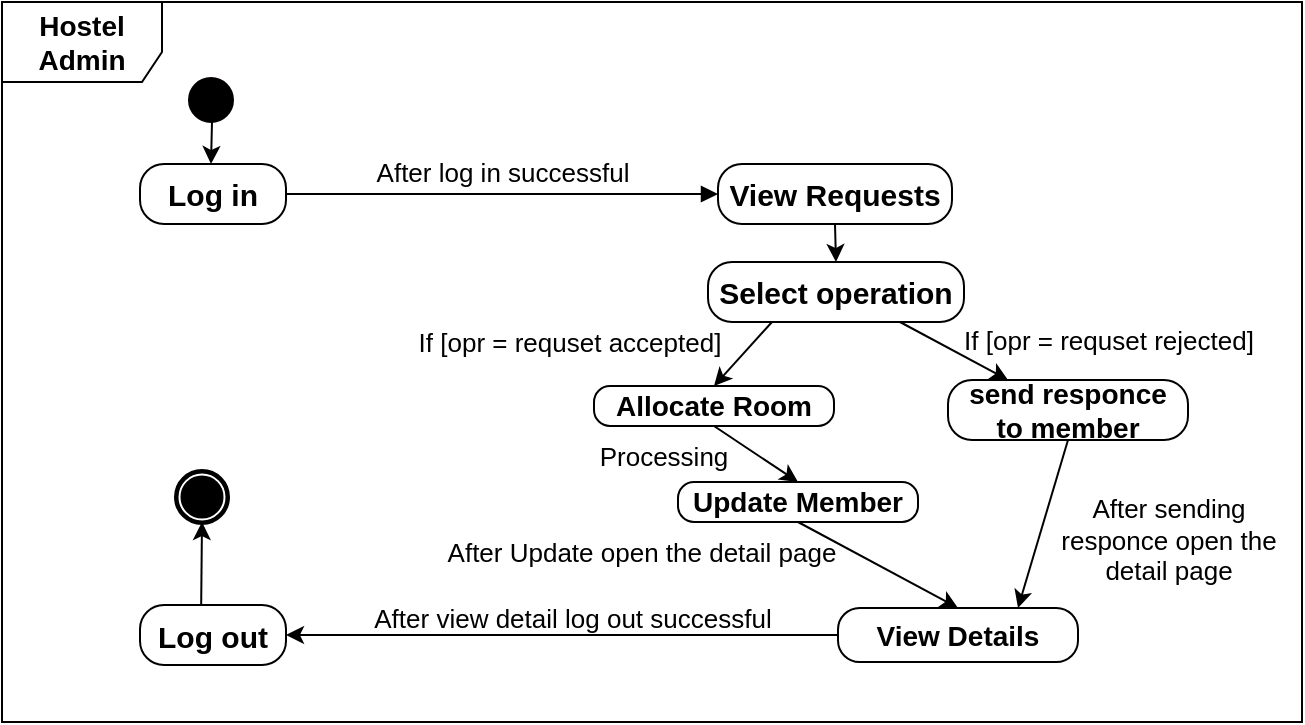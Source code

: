 <mxfile version="24.7.7">
  <diagram id="7TUtZL8wdUX0GROEVt0A" name="Page-1">
    <mxGraphModel dx="1050" dy="557" grid="1" gridSize="10" guides="1" tooltips="1" connect="1" arrows="1" fold="1" page="1" pageScale="1" pageWidth="850" pageHeight="1100" math="0" shadow="0">
      <root>
        <mxCell id="0" />
        <mxCell id="1" parent="0" />
        <mxCell id="aHINP1n0jCYyxbckYGxR-1" value="&lt;span style=&quot;font-size: 14px;&quot;&gt;&lt;b&gt;Hostel&lt;/b&gt;&lt;/span&gt;&lt;div&gt;&lt;span style=&quot;font-size: 14px;&quot;&gt;&lt;b&gt;Admin&lt;/b&gt;&lt;/span&gt;&lt;/div&gt;" style="shape=umlFrame;whiteSpace=wrap;html=1;pointerEvents=0;width=80;height=40;" vertex="1" parent="1">
          <mxGeometry x="100" y="120" width="650" height="360" as="geometry" />
        </mxCell>
        <mxCell id="aHINP1n0jCYyxbckYGxR-2" value="&lt;span style=&quot;font-size: 15px;&quot;&gt;&lt;b&gt;Log in&lt;/b&gt;&lt;/span&gt;" style="rounded=1;whiteSpace=wrap;html=1;arcSize=40;" vertex="1" parent="1">
          <mxGeometry x="169" y="201" width="73" height="30" as="geometry" />
        </mxCell>
        <mxCell id="aHINP1n0jCYyxbckYGxR-3" value="&lt;span style=&quot;font-size: 15px;&quot;&gt;&lt;b&gt;View Requests&lt;/b&gt;&lt;/span&gt;" style="rounded=1;whiteSpace=wrap;html=1;arcSize=40;" vertex="1" parent="1">
          <mxGeometry x="458" y="201" width="117" height="30" as="geometry" />
        </mxCell>
        <mxCell id="aHINP1n0jCYyxbckYGxR-5" value="&lt;span style=&quot;font-size: 15px;&quot;&gt;&lt;b&gt;Select operation&lt;/b&gt;&lt;/span&gt;" style="rounded=1;whiteSpace=wrap;html=1;arcSize=40;" vertex="1" parent="1">
          <mxGeometry x="453" y="250" width="128" height="30" as="geometry" />
        </mxCell>
        <mxCell id="aHINP1n0jCYyxbckYGxR-6" value="&lt;span style=&quot;font-size: 13px;&quot;&gt;After log in successful&lt;/span&gt;" style="html=1;verticalAlign=bottom;endArrow=block;curved=0;rounded=0;exitX=1;exitY=0.5;exitDx=0;exitDy=0;entryX=0;entryY=0.5;entryDx=0;entryDy=0;" edge="1" parent="1" source="aHINP1n0jCYyxbckYGxR-2" target="aHINP1n0jCYyxbckYGxR-3">
          <mxGeometry width="80" relative="1" as="geometry">
            <mxPoint x="369" y="296" as="sourcePoint" />
            <mxPoint x="449" y="296" as="targetPoint" />
          </mxGeometry>
        </mxCell>
        <mxCell id="aHINP1n0jCYyxbckYGxR-19" value="" style="endArrow=classic;html=1;rounded=0;exitX=0.5;exitY=1;exitDx=0;exitDy=0;entryX=0.5;entryY=0;entryDx=0;entryDy=0;" edge="1" parent="1" source="aHINP1n0jCYyxbckYGxR-3" target="aHINP1n0jCYyxbckYGxR-5">
          <mxGeometry width="50" height="50" relative="1" as="geometry">
            <mxPoint x="400" y="320" as="sourcePoint" />
            <mxPoint x="450" y="270" as="targetPoint" />
          </mxGeometry>
        </mxCell>
        <mxCell id="aHINP1n0jCYyxbckYGxR-20" value="&lt;b style=&quot;&quot;&gt;&lt;font style=&quot;font-size: 14px;&quot;&gt;Allocate Room&lt;/font&gt;&lt;/b&gt;" style="rounded=1;whiteSpace=wrap;html=1;arcSize=40;" vertex="1" parent="1">
          <mxGeometry x="396" y="312" width="120" height="20" as="geometry" />
        </mxCell>
        <mxCell id="aHINP1n0jCYyxbckYGxR-21" value="&lt;b style=&quot;&quot;&gt;&lt;font style=&quot;font-size: 14px;&quot;&gt;send responce&lt;/font&gt;&lt;/b&gt;&lt;div&gt;&lt;b style=&quot;&quot;&gt;&lt;font style=&quot;font-size: 14px;&quot;&gt;to member&lt;/font&gt;&lt;/b&gt;&lt;/div&gt;" style="rounded=1;whiteSpace=wrap;html=1;arcSize=40;" vertex="1" parent="1">
          <mxGeometry x="573" y="309" width="120" height="30" as="geometry" />
        </mxCell>
        <mxCell id="aHINP1n0jCYyxbckYGxR-22" value="" style="endArrow=classic;html=1;rounded=0;entryX=0.5;entryY=0;entryDx=0;entryDy=0;exitX=0.25;exitY=1;exitDx=0;exitDy=0;" edge="1" parent="1" source="aHINP1n0jCYyxbckYGxR-5" target="aHINP1n0jCYyxbckYGxR-20">
          <mxGeometry width="50" height="50" relative="1" as="geometry">
            <mxPoint x="400" y="320" as="sourcePoint" />
            <mxPoint x="450" y="270" as="targetPoint" />
          </mxGeometry>
        </mxCell>
        <mxCell id="aHINP1n0jCYyxbckYGxR-23" value="" style="endArrow=classic;html=1;rounded=0;entryX=0.25;entryY=0;entryDx=0;entryDy=0;exitX=0.75;exitY=1;exitDx=0;exitDy=0;" edge="1" parent="1" source="aHINP1n0jCYyxbckYGxR-5" target="aHINP1n0jCYyxbckYGxR-21">
          <mxGeometry width="50" height="50" relative="1" as="geometry">
            <mxPoint x="550" y="294" as="sourcePoint" />
            <mxPoint x="500" y="322" as="targetPoint" />
          </mxGeometry>
        </mxCell>
        <mxCell id="aHINP1n0jCYyxbckYGxR-24" value="&lt;font style=&quot;font-size: 13px;&quot;&gt;If [opr = requset accepted]&lt;/font&gt;" style="text;html=1;align=center;verticalAlign=middle;whiteSpace=wrap;rounded=0;" vertex="1" parent="1">
          <mxGeometry x="304" y="275" width="160" height="30" as="geometry" />
        </mxCell>
        <mxCell id="aHINP1n0jCYyxbckYGxR-25" value="&lt;font style=&quot;font-size: 13px;&quot;&gt;If [opr = requset rejected]&lt;/font&gt;" style="text;html=1;align=center;verticalAlign=middle;whiteSpace=wrap;rounded=0;" vertex="1" parent="1">
          <mxGeometry x="579" y="279" width="149" height="20" as="geometry" />
        </mxCell>
        <mxCell id="aHINP1n0jCYyxbckYGxR-26" value="&lt;span style=&quot;font-size: 14px;&quot;&gt;&lt;b&gt;Update Member&lt;/b&gt;&lt;/span&gt;" style="rounded=1;whiteSpace=wrap;html=1;arcSize=40;" vertex="1" parent="1">
          <mxGeometry x="438" y="360" width="120" height="20" as="geometry" />
        </mxCell>
        <mxCell id="aHINP1n0jCYyxbckYGxR-27" value="" style="endArrow=classic;html=1;rounded=0;exitX=0.5;exitY=1;exitDx=0;exitDy=0;entryX=0.5;entryY=0;entryDx=0;entryDy=0;" edge="1" parent="1" source="aHINP1n0jCYyxbckYGxR-20" target="aHINP1n0jCYyxbckYGxR-26">
          <mxGeometry width="50" height="50" relative="1" as="geometry">
            <mxPoint x="400" y="310" as="sourcePoint" />
            <mxPoint x="450" y="260" as="targetPoint" />
          </mxGeometry>
        </mxCell>
        <mxCell id="aHINP1n0jCYyxbckYGxR-28" value="&lt;font style=&quot;font-size: 13px;&quot;&gt;Processing&lt;/font&gt;" style="text;html=1;align=center;verticalAlign=middle;whiteSpace=wrap;rounded=0;" vertex="1" parent="1">
          <mxGeometry x="401" y="338" width="60" height="18" as="geometry" />
        </mxCell>
        <mxCell id="aHINP1n0jCYyxbckYGxR-29" value="&lt;span style=&quot;font-size: 14px;&quot;&gt;&lt;b&gt;View Details&lt;/b&gt;&lt;/span&gt;" style="rounded=1;whiteSpace=wrap;html=1;arcSize=40;" vertex="1" parent="1">
          <mxGeometry x="518" y="423" width="120" height="27" as="geometry" />
        </mxCell>
        <mxCell id="aHINP1n0jCYyxbckYGxR-31" value="" style="endArrow=classic;html=1;rounded=0;exitX=0.5;exitY=1;exitDx=0;exitDy=0;entryX=0.5;entryY=0;entryDx=0;entryDy=0;" edge="1" parent="1" source="aHINP1n0jCYyxbckYGxR-26" target="aHINP1n0jCYyxbckYGxR-29">
          <mxGeometry width="50" height="50" relative="1" as="geometry">
            <mxPoint x="400" y="310" as="sourcePoint" />
            <mxPoint x="450" y="260" as="targetPoint" />
          </mxGeometry>
        </mxCell>
        <mxCell id="aHINP1n0jCYyxbckYGxR-32" value="&lt;span style=&quot;font-size: 13px;&quot;&gt;After Update open the detail page&lt;/span&gt;" style="text;html=1;align=center;verticalAlign=middle;whiteSpace=wrap;rounded=0;" vertex="1" parent="1">
          <mxGeometry x="310" y="386" width="220" height="18" as="geometry" />
        </mxCell>
        <mxCell id="aHINP1n0jCYyxbckYGxR-33" value="" style="endArrow=classic;html=1;rounded=0;exitX=0.5;exitY=1;exitDx=0;exitDy=0;entryX=0.75;entryY=0;entryDx=0;entryDy=0;" edge="1" parent="1" source="aHINP1n0jCYyxbckYGxR-21" target="aHINP1n0jCYyxbckYGxR-29">
          <mxGeometry width="50" height="50" relative="1" as="geometry">
            <mxPoint x="400" y="310" as="sourcePoint" />
            <mxPoint x="450" y="260" as="targetPoint" />
          </mxGeometry>
        </mxCell>
        <mxCell id="aHINP1n0jCYyxbckYGxR-34" value="&lt;span style=&quot;font-size: 13px;&quot;&gt;After sending responce open the detail page&lt;/span&gt;" style="text;html=1;align=center;verticalAlign=middle;whiteSpace=wrap;rounded=0;" vertex="1" parent="1">
          <mxGeometry x="627" y="374" width="113" height="30" as="geometry" />
        </mxCell>
        <mxCell id="aHINP1n0jCYyxbckYGxR-35" value="&lt;span style=&quot;font-size: 15px;&quot;&gt;&lt;b&gt;Log out&lt;/b&gt;&lt;/span&gt;" style="rounded=1;whiteSpace=wrap;html=1;arcSize=40;" vertex="1" parent="1">
          <mxGeometry x="169" y="421.5" width="73" height="30" as="geometry" />
        </mxCell>
        <mxCell id="aHINP1n0jCYyxbckYGxR-36" value="" style="endArrow=classic;html=1;rounded=0;exitX=0;exitY=0.5;exitDx=0;exitDy=0;entryX=1;entryY=0.5;entryDx=0;entryDy=0;" edge="1" parent="1" source="aHINP1n0jCYyxbckYGxR-29" target="aHINP1n0jCYyxbckYGxR-35">
          <mxGeometry width="50" height="50" relative="1" as="geometry">
            <mxPoint x="400" y="420" as="sourcePoint" />
            <mxPoint x="450" y="370" as="targetPoint" />
          </mxGeometry>
        </mxCell>
        <mxCell id="aHINP1n0jCYyxbckYGxR-37" value="&lt;span style=&quot;font-size: 13px;&quot;&gt;After view detail log out successful&lt;/span&gt;" style="text;html=1;align=center;verticalAlign=middle;whiteSpace=wrap;rounded=0;" vertex="1" parent="1">
          <mxGeometry x="273" y="418.5" width="225" height="18" as="geometry" />
        </mxCell>
        <mxCell id="aHINP1n0jCYyxbckYGxR-38" value="" style="ellipse;html=1;shape=startState;fillColor=#000000;strokeColor=#050000;" vertex="1" parent="1">
          <mxGeometry x="189.5" y="154" width="30" height="30" as="geometry" />
        </mxCell>
        <mxCell id="aHINP1n0jCYyxbckYGxR-40" value="" style="endArrow=classic;html=1;rounded=0;entryX=0.5;entryY=0;entryDx=0;entryDy=0;" edge="1" parent="1">
          <mxGeometry width="50" height="50" relative="1" as="geometry">
            <mxPoint x="205" y="180" as="sourcePoint" />
            <mxPoint x="204.5" y="201" as="targetPoint" />
          </mxGeometry>
        </mxCell>
        <mxCell id="aHINP1n0jCYyxbckYGxR-41" value="" style="points=[[0.145,0.145,0],[0.5,0,0],[0.855,0.145,0],[1,0.5,0],[0.855,0.855,0],[0.5,1,0],[0.145,0.855,0],[0,0.5,0]];shape=mxgraph.bpmn.event;html=1;verticalLabelPosition=bottom;labelBackgroundColor=#ffffff;verticalAlign=top;align=center;perimeter=ellipsePerimeter;outlineConnect=0;aspect=fixed;outline=end;symbol=terminate;" vertex="1" parent="1">
          <mxGeometry x="187.5" y="355" width="25" height="25" as="geometry" />
        </mxCell>
        <mxCell id="aHINP1n0jCYyxbckYGxR-42" value="" style="endArrow=classic;html=1;rounded=0;exitX=0.419;exitY=0.01;exitDx=0;exitDy=0;exitPerimeter=0;entryX=0.5;entryY=1;entryDx=0;entryDy=0;entryPerimeter=0;" edge="1" parent="1" source="aHINP1n0jCYyxbckYGxR-35" target="aHINP1n0jCYyxbckYGxR-41">
          <mxGeometry width="50" height="50" relative="1" as="geometry">
            <mxPoint x="400" y="420" as="sourcePoint" />
            <mxPoint x="450" y="370" as="targetPoint" />
          </mxGeometry>
        </mxCell>
      </root>
    </mxGraphModel>
  </diagram>
</mxfile>
